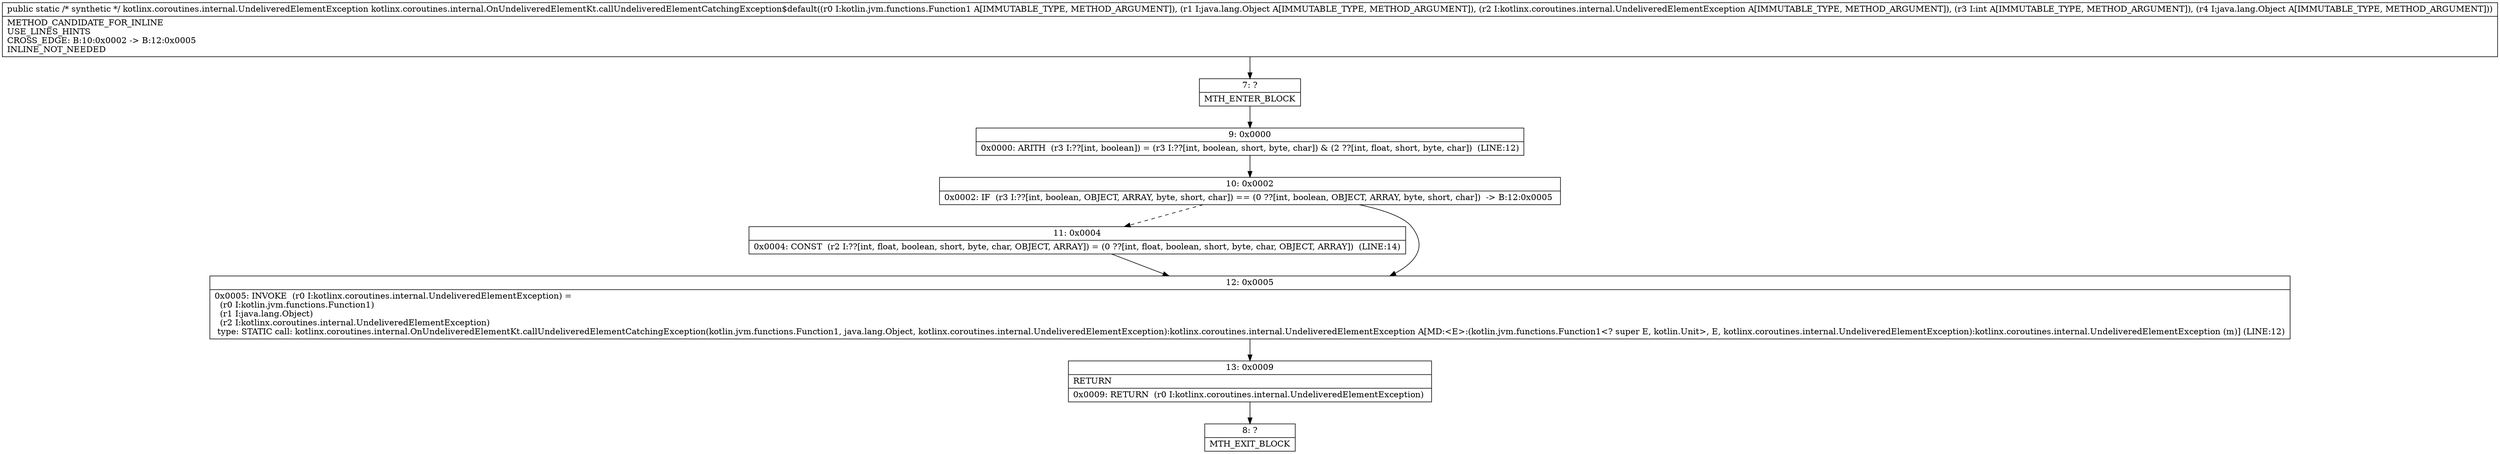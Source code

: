 digraph "CFG forkotlinx.coroutines.internal.OnUndeliveredElementKt.callUndeliveredElementCatchingException$default(Lkotlin\/jvm\/functions\/Function1;Ljava\/lang\/Object;Lkotlinx\/coroutines\/internal\/UndeliveredElementException;ILjava\/lang\/Object;)Lkotlinx\/coroutines\/internal\/UndeliveredElementException;" {
Node_7 [shape=record,label="{7\:\ ?|MTH_ENTER_BLOCK\l}"];
Node_9 [shape=record,label="{9\:\ 0x0000|0x0000: ARITH  (r3 I:??[int, boolean]) = (r3 I:??[int, boolean, short, byte, char]) & (2 ??[int, float, short, byte, char])  (LINE:12)\l}"];
Node_10 [shape=record,label="{10\:\ 0x0002|0x0002: IF  (r3 I:??[int, boolean, OBJECT, ARRAY, byte, short, char]) == (0 ??[int, boolean, OBJECT, ARRAY, byte, short, char])  \-\> B:12:0x0005 \l}"];
Node_11 [shape=record,label="{11\:\ 0x0004|0x0004: CONST  (r2 I:??[int, float, boolean, short, byte, char, OBJECT, ARRAY]) = (0 ??[int, float, boolean, short, byte, char, OBJECT, ARRAY])  (LINE:14)\l}"];
Node_12 [shape=record,label="{12\:\ 0x0005|0x0005: INVOKE  (r0 I:kotlinx.coroutines.internal.UndeliveredElementException) = \l  (r0 I:kotlin.jvm.functions.Function1)\l  (r1 I:java.lang.Object)\l  (r2 I:kotlinx.coroutines.internal.UndeliveredElementException)\l type: STATIC call: kotlinx.coroutines.internal.OnUndeliveredElementKt.callUndeliveredElementCatchingException(kotlin.jvm.functions.Function1, java.lang.Object, kotlinx.coroutines.internal.UndeliveredElementException):kotlinx.coroutines.internal.UndeliveredElementException A[MD:\<E\>:(kotlin.jvm.functions.Function1\<? super E, kotlin.Unit\>, E, kotlinx.coroutines.internal.UndeliveredElementException):kotlinx.coroutines.internal.UndeliveredElementException (m)] (LINE:12)\l}"];
Node_13 [shape=record,label="{13\:\ 0x0009|RETURN\l|0x0009: RETURN  (r0 I:kotlinx.coroutines.internal.UndeliveredElementException) \l}"];
Node_8 [shape=record,label="{8\:\ ?|MTH_EXIT_BLOCK\l}"];
MethodNode[shape=record,label="{public static \/* synthetic *\/ kotlinx.coroutines.internal.UndeliveredElementException kotlinx.coroutines.internal.OnUndeliveredElementKt.callUndeliveredElementCatchingException$default((r0 I:kotlin.jvm.functions.Function1 A[IMMUTABLE_TYPE, METHOD_ARGUMENT]), (r1 I:java.lang.Object A[IMMUTABLE_TYPE, METHOD_ARGUMENT]), (r2 I:kotlinx.coroutines.internal.UndeliveredElementException A[IMMUTABLE_TYPE, METHOD_ARGUMENT]), (r3 I:int A[IMMUTABLE_TYPE, METHOD_ARGUMENT]), (r4 I:java.lang.Object A[IMMUTABLE_TYPE, METHOD_ARGUMENT]))  | METHOD_CANDIDATE_FOR_INLINE\lUSE_LINES_HINTS\lCROSS_EDGE: B:10:0x0002 \-\> B:12:0x0005\lINLINE_NOT_NEEDED\l}"];
MethodNode -> Node_7;Node_7 -> Node_9;
Node_9 -> Node_10;
Node_10 -> Node_11[style=dashed];
Node_10 -> Node_12;
Node_11 -> Node_12;
Node_12 -> Node_13;
Node_13 -> Node_8;
}

